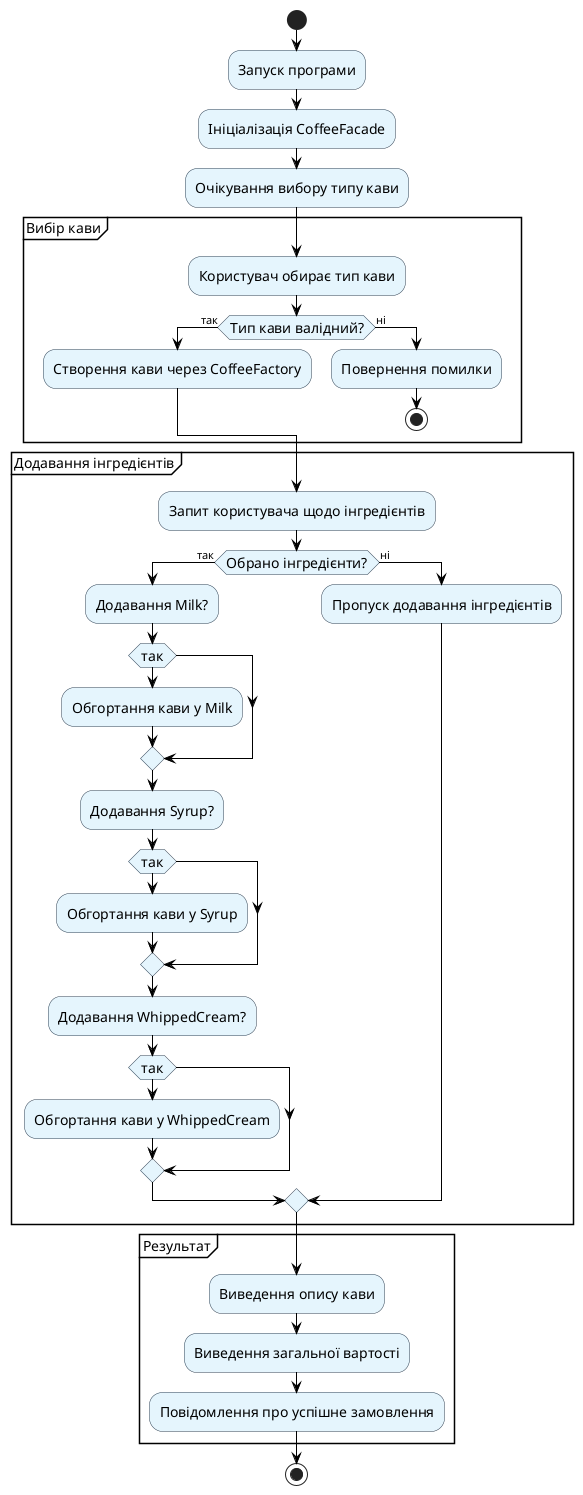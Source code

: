 @startuml

skinparam backgroundColor #ffffff
skinparam ActivityBackgroundColor #E5F5FD
skinparam ActivityBorderColor #2C3E50
skinparam ArrowColor Black
skinparam activityFontSize 14
skinparam DefaultTextAlignment center

start

:Запуск програми;
:Ініціалізація CoffeeFacade;
:Очікування вибору типу кави;

partition "Вибір кави" {
    :Користувач обирає тип кави;
    if (Тип кави валідний?) then (так)
        :Створення кави через CoffeeFactory;
    else (ні)
        :Повернення помилки;
        stop
    endif
}

partition "Додавання інгредієнтів" {
    :Запит користувача щодо інгредієнтів;
    if (Обрано інгредієнти?) then (так)
        :Додавання Milk?;
        if (так) then
            :Обгортання кави у Milk;
        endif

        :Додавання Syrup?;
        if (так) then
            :Обгортання кави у Syrup;
        endif

        :Додавання WhippedCream?;
        if (так) then
            :Обгортання кави у WhippedCream;
        endif
    else (ні)
        :Пропуск додавання інгредієнтів;
    endif
}

partition "Результат" {
    :Виведення опису кави;
    :Виведення загальної вартості;
    :Повідомлення про успішне замовлення;
}

stop

@enduml
